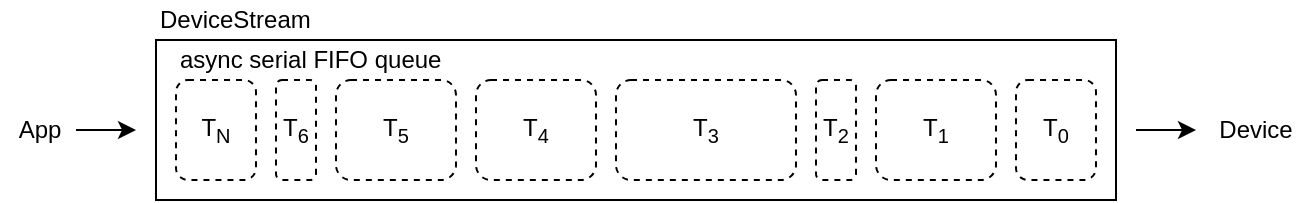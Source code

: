 <mxfile version="10.6.9" type="github"><diagram id="2vYcvdMglhv5XL8r2kbe" name="Page-1"><mxGraphModel dx="746" dy="664" grid="1" gridSize="10" guides="1" tooltips="1" connect="1" arrows="1" fold="1" page="1" pageScale="1" pageWidth="850" pageHeight="1100" math="0" shadow="0"><root><mxCell id="0"/><mxCell id="1" parent="0"/><mxCell id="Q9KqStTJWlgdjFZpbPLA-2" value="" style="group" vertex="1" connectable="0" parent="1"><mxGeometry width="648" height="100" as="geometry"/></mxCell><mxCell id="Q9KqStTJWlgdjFZpbPLA-1" value="" style="group" vertex="1" connectable="0" parent="Q9KqStTJWlgdjFZpbPLA-2"><mxGeometry width="648" height="100" as="geometry"/></mxCell><mxCell id="rQF58bBkvaL5Vw-Ehxd7-1" value="" style="group" parent="Q9KqStTJWlgdjFZpbPLA-1" vertex="1" connectable="0"><mxGeometry width="648" height="100" as="geometry"/></mxCell><mxCell id="hWTyPkQZ2qzjJMIVBUVF-4" value="DeviceStream" style="text;html=1;strokeColor=none;fillColor=none;align=left;verticalAlign=middle;whiteSpace=wrap;rounded=0;" parent="rQF58bBkvaL5Vw-Ehxd7-1" vertex="1"><mxGeometry x="78" width="80" height="20" as="geometry"/></mxCell><mxCell id="hWTyPkQZ2qzjJMIVBUVF-15" value="" style="group" parent="rQF58bBkvaL5Vw-Ehxd7-1" vertex="1" connectable="0"><mxGeometry x="78" y="20" width="480" height="80" as="geometry"/></mxCell><mxCell id="hWTyPkQZ2qzjJMIVBUVF-1" value="" style="rounded=0;whiteSpace=wrap;html=1;" parent="hWTyPkQZ2qzjJMIVBUVF-15" vertex="1"><mxGeometry width="480" height="80" as="geometry"/></mxCell><mxCell id="hWTyPkQZ2qzjJMIVBUVF-2" value="async serial FIFO queue" style="text;html=1;strokeColor=none;fillColor=none;align=left;verticalAlign=middle;whiteSpace=wrap;rounded=0;" parent="hWTyPkQZ2qzjJMIVBUVF-15" vertex="1"><mxGeometry x="10" width="140" height="20" as="geometry"/></mxCell><mxCell id="hWTyPkQZ2qzjJMIVBUVF-7" value="T&lt;sub&gt;0&lt;/sub&gt;" style="text;html=1;strokeColor=#000000;fillColor=none;align=center;verticalAlign=middle;whiteSpace=wrap;rounded=1;dashed=1;" parent="hWTyPkQZ2qzjJMIVBUVF-15" vertex="1"><mxGeometry x="430" y="20" width="40" height="50" as="geometry"/></mxCell><mxCell id="hWTyPkQZ2qzjJMIVBUVF-8" value="T&lt;sub&gt;1&lt;/sub&gt;" style="text;html=1;strokeColor=#000000;fillColor=none;align=center;verticalAlign=middle;whiteSpace=wrap;rounded=1;dashed=1;" parent="hWTyPkQZ2qzjJMIVBUVF-15" vertex="1"><mxGeometry x="360" y="20" width="60" height="50" as="geometry"/></mxCell><mxCell id="hWTyPkQZ2qzjJMIVBUVF-9" value="T&lt;sub&gt;3&lt;/sub&gt;" style="text;html=1;strokeColor=#000000;fillColor=none;align=center;verticalAlign=middle;whiteSpace=wrap;rounded=1;dashed=1;" parent="hWTyPkQZ2qzjJMIVBUVF-15" vertex="1"><mxGeometry x="230" y="20" width="90" height="50" as="geometry"/></mxCell><mxCell id="hWTyPkQZ2qzjJMIVBUVF-10" value="T&lt;sub&gt;2&lt;/sub&gt;" style="text;html=1;strokeColor=#000000;fillColor=none;align=center;verticalAlign=middle;whiteSpace=wrap;rounded=1;dashed=1;" parent="hWTyPkQZ2qzjJMIVBUVF-15" vertex="1"><mxGeometry x="330" y="20" width="20" height="50" as="geometry"/></mxCell><mxCell id="hWTyPkQZ2qzjJMIVBUVF-11" value="T&lt;sub&gt;4&lt;/sub&gt;" style="text;html=1;strokeColor=#000000;fillColor=none;align=center;verticalAlign=middle;whiteSpace=wrap;rounded=1;dashed=1;" parent="hWTyPkQZ2qzjJMIVBUVF-15" vertex="1"><mxGeometry x="160" y="20" width="60" height="50" as="geometry"/></mxCell><mxCell id="hWTyPkQZ2qzjJMIVBUVF-12" value="T&lt;sub&gt;5&lt;/sub&gt;" style="text;html=1;strokeColor=#000000;fillColor=none;align=center;verticalAlign=middle;whiteSpace=wrap;rounded=1;dashed=1;" parent="hWTyPkQZ2qzjJMIVBUVF-15" vertex="1"><mxGeometry x="90" y="20" width="60" height="50" as="geometry"/></mxCell><mxCell id="hWTyPkQZ2qzjJMIVBUVF-13" value="T&lt;sub&gt;6&lt;/sub&gt;" style="text;html=1;strokeColor=#000000;fillColor=none;align=center;verticalAlign=middle;whiteSpace=wrap;rounded=1;dashed=1;" parent="hWTyPkQZ2qzjJMIVBUVF-15" vertex="1"><mxGeometry x="60" y="20" width="20" height="50" as="geometry"/></mxCell><mxCell id="hWTyPkQZ2qzjJMIVBUVF-14" value="T&lt;sub&gt;N&lt;/sub&gt;" style="text;html=1;strokeColor=#000000;fillColor=none;align=center;verticalAlign=middle;whiteSpace=wrap;rounded=1;dashed=1;" parent="hWTyPkQZ2qzjJMIVBUVF-15" vertex="1"><mxGeometry x="10" y="20" width="40" height="50" as="geometry"/></mxCell><mxCell id="hWTyPkQZ2qzjJMIVBUVF-16" value="App" style="text;html=1;strokeColor=none;fillColor=none;align=center;verticalAlign=middle;whiteSpace=wrap;rounded=0;dashed=1;" parent="rQF58bBkvaL5Vw-Ehxd7-1" vertex="1"><mxGeometry y="55" width="40" height="20" as="geometry"/></mxCell><mxCell id="hWTyPkQZ2qzjJMIVBUVF-17" value="Device" style="text;html=1;strokeColor=none;fillColor=none;align=center;verticalAlign=middle;whiteSpace=wrap;rounded=0;dashed=1;" parent="rQF58bBkvaL5Vw-Ehxd7-1" vertex="1"><mxGeometry x="608" y="55" width="40" height="20" as="geometry"/></mxCell><mxCell id="hWTyPkQZ2qzjJMIVBUVF-18" value="" style="endArrow=classic;html=1;" parent="rQF58bBkvaL5Vw-Ehxd7-1" edge="1"><mxGeometry width="50" height="50" relative="1" as="geometry"><mxPoint x="38" y="65" as="sourcePoint"/><mxPoint x="68" y="65" as="targetPoint"/></mxGeometry></mxCell><mxCell id="hWTyPkQZ2qzjJMIVBUVF-20" value="" style="endArrow=classic;html=1;" parent="rQF58bBkvaL5Vw-Ehxd7-1" edge="1"><mxGeometry width="50" height="50" relative="1" as="geometry"><mxPoint x="568" y="65" as="sourcePoint"/><mxPoint x="598" y="65" as="targetPoint"/></mxGeometry></mxCell></root></mxGraphModel></diagram></mxfile>
